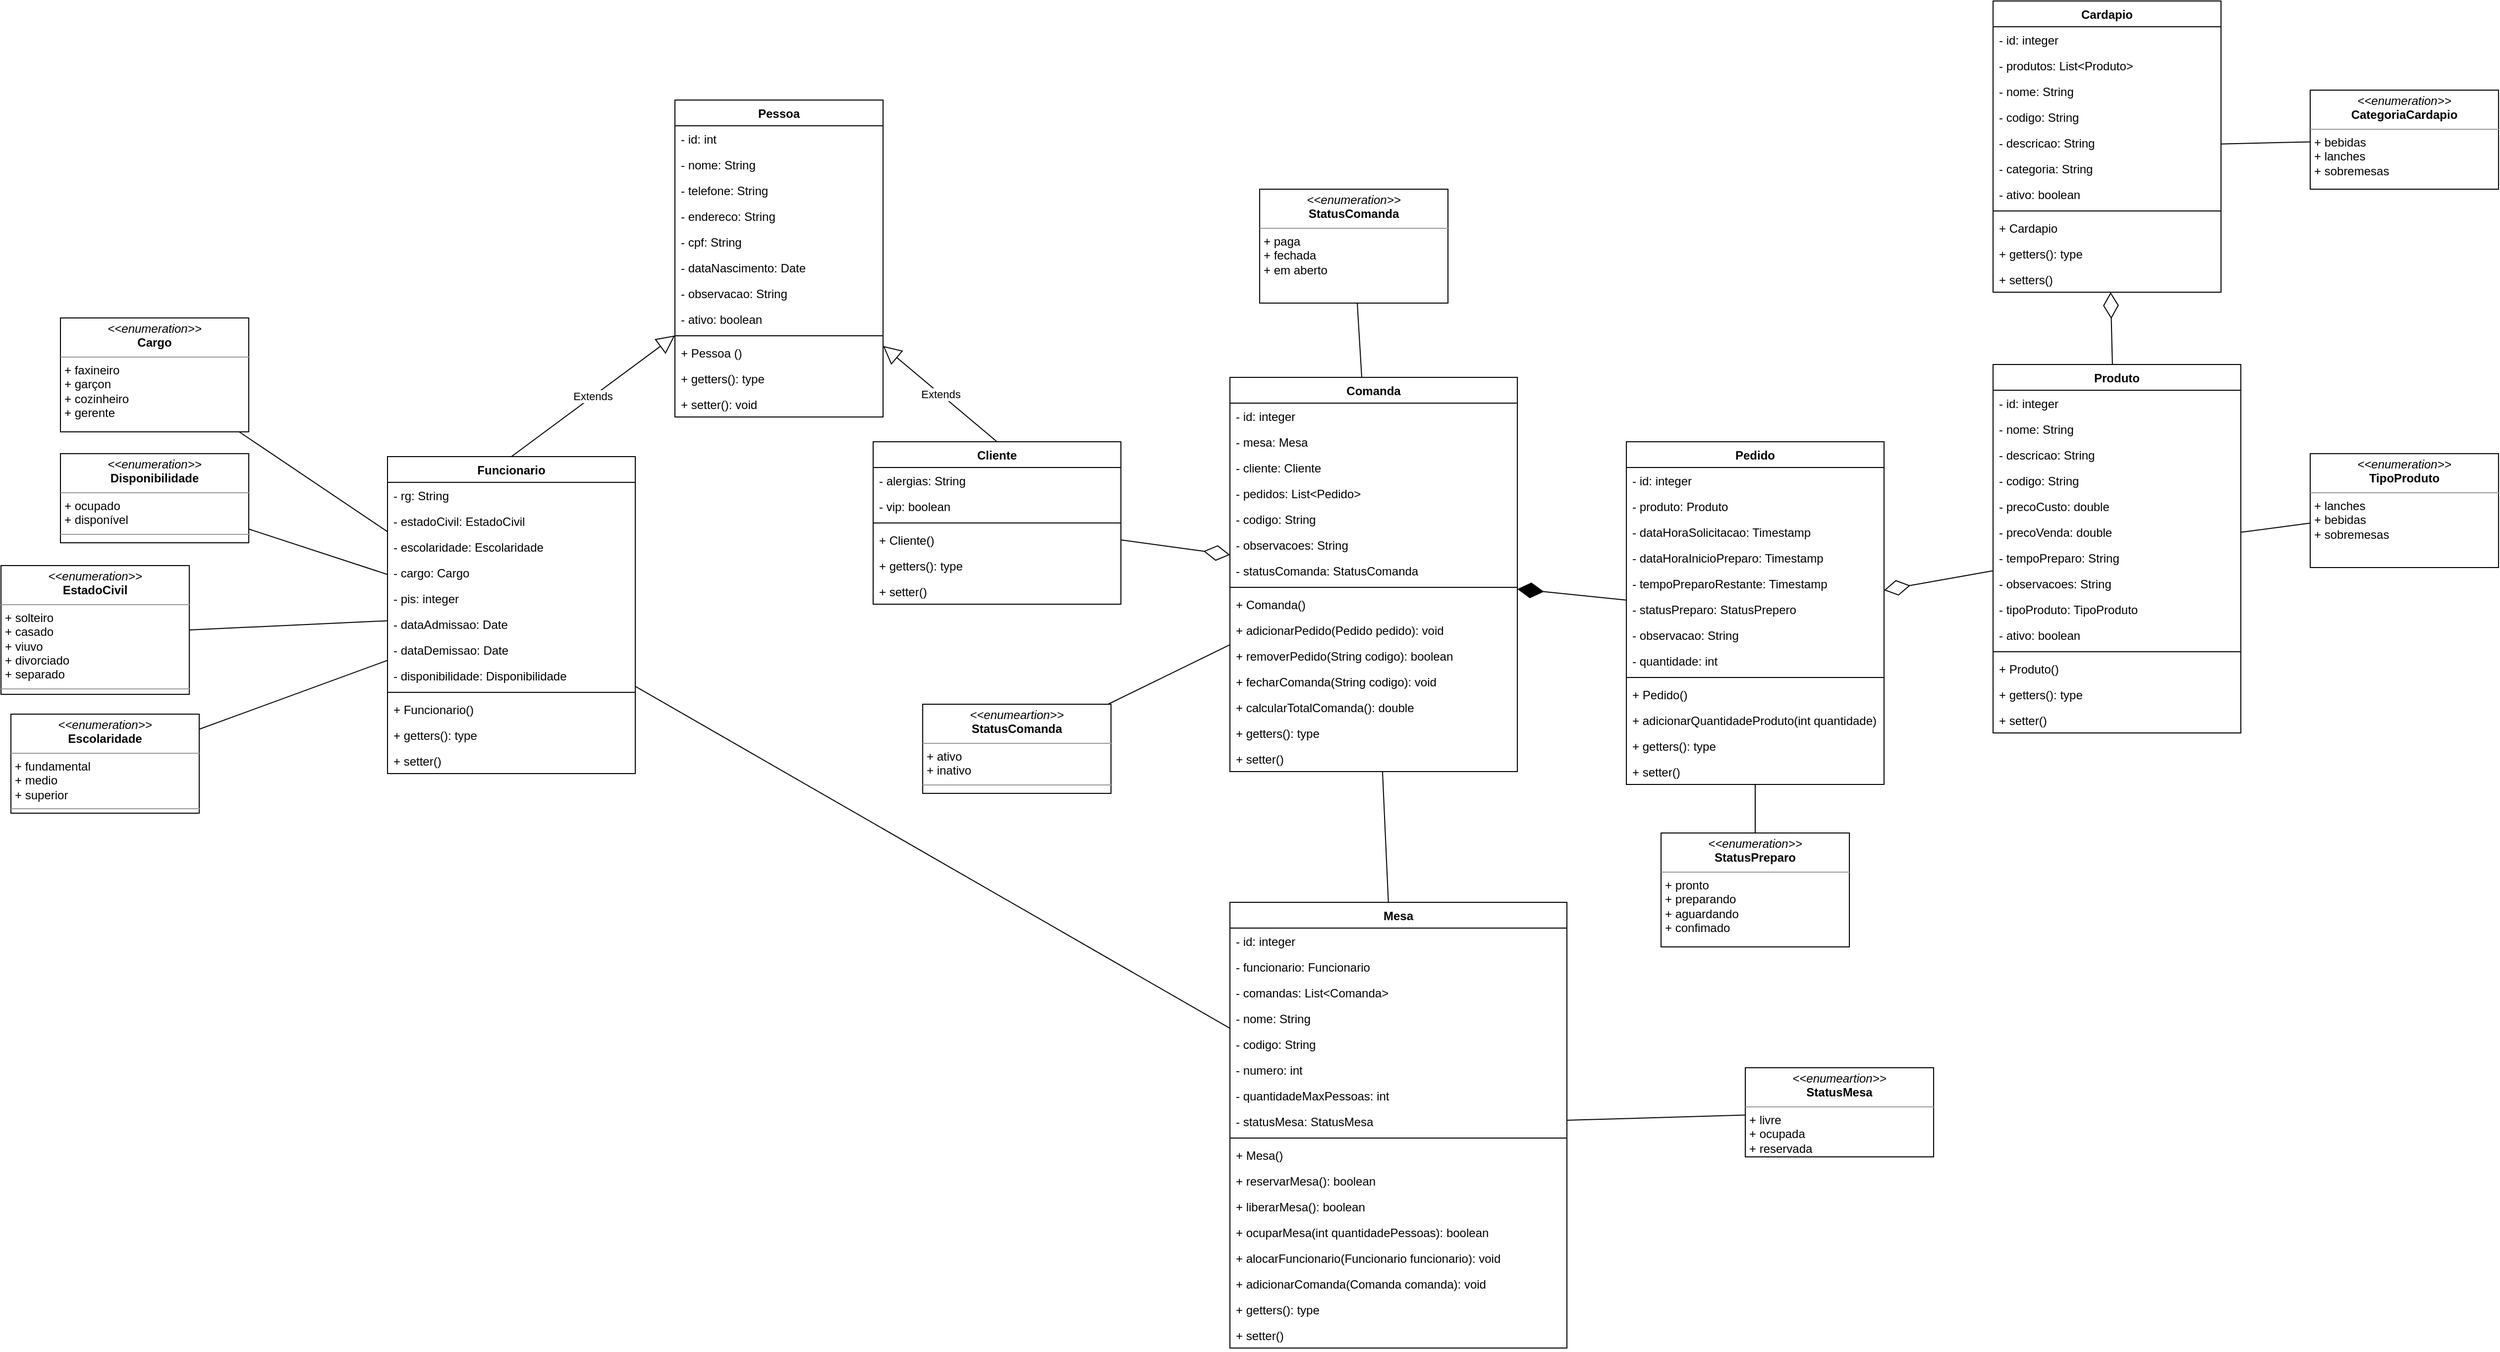 <mxfile version="21.5.0" type="device">
  <diagram name="Página-1" id="QhxQPepaN_eoC2FGGE0R">
    <mxGraphModel dx="828" dy="1914" grid="1" gridSize="10" guides="1" tooltips="1" connect="1" arrows="1" fold="1" page="1" pageScale="1" pageWidth="827" pageHeight="1169" math="0" shadow="0">
      <root>
        <mxCell id="0" />
        <mxCell id="1" parent="0" />
        <mxCell id="uLEMiOhj_coyK007cWl_-12" value="Pessoa" style="swimlane;fontStyle=1;align=center;verticalAlign=top;childLayout=stackLayout;horizontal=1;startSize=26;horizontalStack=0;resizeParent=1;resizeParentMax=0;resizeLast=0;collapsible=1;marginBottom=0;whiteSpace=wrap;html=1;" parent="1" vertex="1">
          <mxGeometry x="1010" y="90" width="210" height="320" as="geometry" />
        </mxCell>
        <mxCell id="uLEMiOhj_coyK007cWl_-31" value="- id: int" style="text;strokeColor=none;fillColor=none;align=left;verticalAlign=top;spacingLeft=4;spacingRight=4;overflow=hidden;rotatable=0;points=[[0,0.5],[1,0.5]];portConstraint=eastwest;whiteSpace=wrap;html=1;" parent="uLEMiOhj_coyK007cWl_-12" vertex="1">
          <mxGeometry y="26" width="210" height="26" as="geometry" />
        </mxCell>
        <mxCell id="uLEMiOhj_coyK007cWl_-32" value="- nome: String" style="text;strokeColor=none;fillColor=none;align=left;verticalAlign=top;spacingLeft=4;spacingRight=4;overflow=hidden;rotatable=0;points=[[0,0.5],[1,0.5]];portConstraint=eastwest;whiteSpace=wrap;html=1;" parent="uLEMiOhj_coyK007cWl_-12" vertex="1">
          <mxGeometry y="52" width="210" height="26" as="geometry" />
        </mxCell>
        <mxCell id="uLEMiOhj_coyK007cWl_-34" value="- telefone: String" style="text;strokeColor=none;fillColor=none;align=left;verticalAlign=top;spacingLeft=4;spacingRight=4;overflow=hidden;rotatable=0;points=[[0,0.5],[1,0.5]];portConstraint=eastwest;whiteSpace=wrap;html=1;" parent="uLEMiOhj_coyK007cWl_-12" vertex="1">
          <mxGeometry y="78" width="210" height="26" as="geometry" />
        </mxCell>
        <mxCell id="uLEMiOhj_coyK007cWl_-60" value="- endereco: String" style="text;strokeColor=none;fillColor=none;align=left;verticalAlign=top;spacingLeft=4;spacingRight=4;overflow=hidden;rotatable=0;points=[[0,0.5],[1,0.5]];portConstraint=eastwest;whiteSpace=wrap;html=1;" parent="uLEMiOhj_coyK007cWl_-12" vertex="1">
          <mxGeometry y="104" width="210" height="26" as="geometry" />
        </mxCell>
        <mxCell id="uLEMiOhj_coyK007cWl_-33" value="- cpf: String" style="text;strokeColor=none;fillColor=none;align=left;verticalAlign=top;spacingLeft=4;spacingRight=4;overflow=hidden;rotatable=0;points=[[0,0.5],[1,0.5]];portConstraint=eastwest;whiteSpace=wrap;html=1;" parent="uLEMiOhj_coyK007cWl_-12" vertex="1">
          <mxGeometry y="130" width="210" height="26" as="geometry" />
        </mxCell>
        <mxCell id="uLEMiOhj_coyK007cWl_-30" value="- dataNascimento: Date" style="text;strokeColor=none;fillColor=none;align=left;verticalAlign=top;spacingLeft=4;spacingRight=4;overflow=hidden;rotatable=0;points=[[0,0.5],[1,0.5]];portConstraint=eastwest;whiteSpace=wrap;html=1;" parent="uLEMiOhj_coyK007cWl_-12" vertex="1">
          <mxGeometry y="156" width="210" height="26" as="geometry" />
        </mxCell>
        <mxCell id="ysC4VXoXs6BCl0vH5whr-23" value="- observacao: String" style="text;strokeColor=none;fillColor=none;align=left;verticalAlign=top;spacingLeft=4;spacingRight=4;overflow=hidden;rotatable=0;points=[[0,0.5],[1,0.5]];portConstraint=eastwest;whiteSpace=wrap;html=1;" vertex="1" parent="uLEMiOhj_coyK007cWl_-12">
          <mxGeometry y="182" width="210" height="26" as="geometry" />
        </mxCell>
        <mxCell id="uLEMiOhj_coyK007cWl_-191" value="- ativo: boolean" style="text;strokeColor=none;fillColor=none;align=left;verticalAlign=top;spacingLeft=4;spacingRight=4;overflow=hidden;rotatable=0;points=[[0,0.5],[1,0.5]];portConstraint=eastwest;whiteSpace=wrap;html=1;" parent="uLEMiOhj_coyK007cWl_-12" vertex="1">
          <mxGeometry y="208" width="210" height="26" as="geometry" />
        </mxCell>
        <mxCell id="uLEMiOhj_coyK007cWl_-14" value="" style="line;strokeWidth=1;fillColor=none;align=left;verticalAlign=middle;spacingTop=-1;spacingLeft=3;spacingRight=3;rotatable=0;labelPosition=right;points=[];portConstraint=eastwest;strokeColor=inherit;" parent="uLEMiOhj_coyK007cWl_-12" vertex="1">
          <mxGeometry y="234" width="210" height="8" as="geometry" />
        </mxCell>
        <mxCell id="uLEMiOhj_coyK007cWl_-15" value="+ Pessoa ()" style="text;strokeColor=none;fillColor=none;align=left;verticalAlign=top;spacingLeft=4;spacingRight=4;overflow=hidden;rotatable=0;points=[[0,0.5],[1,0.5]];portConstraint=eastwest;whiteSpace=wrap;html=1;" parent="uLEMiOhj_coyK007cWl_-12" vertex="1">
          <mxGeometry y="242" width="210" height="26" as="geometry" />
        </mxCell>
        <mxCell id="uLEMiOhj_coyK007cWl_-56" value="+ getters(): type" style="text;strokeColor=none;fillColor=none;align=left;verticalAlign=top;spacingLeft=4;spacingRight=4;overflow=hidden;rotatable=0;points=[[0,0.5],[1,0.5]];portConstraint=eastwest;whiteSpace=wrap;html=1;" parent="uLEMiOhj_coyK007cWl_-12" vertex="1">
          <mxGeometry y="268" width="210" height="26" as="geometry" />
        </mxCell>
        <mxCell id="uLEMiOhj_coyK007cWl_-57" value="+ setter(): void" style="text;strokeColor=none;fillColor=none;align=left;verticalAlign=top;spacingLeft=4;spacingRight=4;overflow=hidden;rotatable=0;points=[[0,0.5],[1,0.5]];portConstraint=eastwest;whiteSpace=wrap;html=1;" parent="uLEMiOhj_coyK007cWl_-12" vertex="1">
          <mxGeometry y="294" width="210" height="26" as="geometry" />
        </mxCell>
        <mxCell id="uLEMiOhj_coyK007cWl_-35" value="Funcionario" style="swimlane;fontStyle=1;align=center;verticalAlign=top;childLayout=stackLayout;horizontal=1;startSize=26;horizontalStack=0;resizeParent=1;resizeParentMax=0;resizeLast=0;collapsible=1;marginBottom=0;whiteSpace=wrap;html=1;" parent="1" vertex="1">
          <mxGeometry x="720" y="450" width="250" height="320" as="geometry" />
        </mxCell>
        <mxCell id="uLEMiOhj_coyK007cWl_-37" value="- rg: String" style="text;strokeColor=none;fillColor=none;align=left;verticalAlign=top;spacingLeft=4;spacingRight=4;overflow=hidden;rotatable=0;points=[[0,0.5],[1,0.5]];portConstraint=eastwest;whiteSpace=wrap;html=1;" parent="uLEMiOhj_coyK007cWl_-35" vertex="1">
          <mxGeometry y="26" width="250" height="26" as="geometry" />
        </mxCell>
        <mxCell id="uLEMiOhj_coyK007cWl_-38" value="- estadoCivil: EstadoCivil" style="text;strokeColor=none;fillColor=none;align=left;verticalAlign=top;spacingLeft=4;spacingRight=4;overflow=hidden;rotatable=0;points=[[0,0.5],[1,0.5]];portConstraint=eastwest;whiteSpace=wrap;html=1;" parent="uLEMiOhj_coyK007cWl_-35" vertex="1">
          <mxGeometry y="52" width="250" height="26" as="geometry" />
        </mxCell>
        <mxCell id="uLEMiOhj_coyK007cWl_-39" value="- escolaridade: Escolaridade" style="text;strokeColor=none;fillColor=none;align=left;verticalAlign=top;spacingLeft=4;spacingRight=4;overflow=hidden;rotatable=0;points=[[0,0.5],[1,0.5]];portConstraint=eastwest;whiteSpace=wrap;html=1;" parent="uLEMiOhj_coyK007cWl_-35" vertex="1">
          <mxGeometry y="78" width="250" height="26" as="geometry" />
        </mxCell>
        <mxCell id="uLEMiOhj_coyK007cWl_-40" value="- cargo: Cargo" style="text;strokeColor=none;fillColor=none;align=left;verticalAlign=top;spacingLeft=4;spacingRight=4;overflow=hidden;rotatable=0;points=[[0,0.5],[1,0.5]];portConstraint=eastwest;whiteSpace=wrap;html=1;" parent="uLEMiOhj_coyK007cWl_-35" vertex="1">
          <mxGeometry y="104" width="250" height="26" as="geometry" />
        </mxCell>
        <mxCell id="uLEMiOhj_coyK007cWl_-41" value="- pis: integer" style="text;strokeColor=none;fillColor=none;align=left;verticalAlign=top;spacingLeft=4;spacingRight=4;overflow=hidden;rotatable=0;points=[[0,0.5],[1,0.5]];portConstraint=eastwest;whiteSpace=wrap;html=1;" parent="uLEMiOhj_coyK007cWl_-35" vertex="1">
          <mxGeometry y="130" width="250" height="26" as="geometry" />
        </mxCell>
        <mxCell id="uLEMiOhj_coyK007cWl_-51" value="- dataAdmissao: Date" style="text;strokeColor=none;fillColor=none;align=left;verticalAlign=top;spacingLeft=4;spacingRight=4;overflow=hidden;rotatable=0;points=[[0,0.5],[1,0.5]];portConstraint=eastwest;whiteSpace=wrap;html=1;" parent="uLEMiOhj_coyK007cWl_-35" vertex="1">
          <mxGeometry y="156" width="250" height="26" as="geometry" />
        </mxCell>
        <mxCell id="uLEMiOhj_coyK007cWl_-52" value="- dataDemissao: Date" style="text;strokeColor=none;fillColor=none;align=left;verticalAlign=top;spacingLeft=4;spacingRight=4;overflow=hidden;rotatable=0;points=[[0,0.5],[1,0.5]];portConstraint=eastwest;whiteSpace=wrap;html=1;" parent="uLEMiOhj_coyK007cWl_-35" vertex="1">
          <mxGeometry y="182" width="250" height="26" as="geometry" />
        </mxCell>
        <mxCell id="uLEMiOhj_coyK007cWl_-50" value="- disponibilidade: Disponibilidade" style="text;strokeColor=none;fillColor=none;align=left;verticalAlign=top;spacingLeft=4;spacingRight=4;overflow=hidden;rotatable=0;points=[[0,0.5],[1,0.5]];portConstraint=eastwest;whiteSpace=wrap;html=1;" parent="uLEMiOhj_coyK007cWl_-35" vertex="1">
          <mxGeometry y="208" width="250" height="26" as="geometry" />
        </mxCell>
        <mxCell id="uLEMiOhj_coyK007cWl_-43" value="" style="line;strokeWidth=1;fillColor=none;align=left;verticalAlign=middle;spacingTop=-1;spacingLeft=3;spacingRight=3;rotatable=0;labelPosition=right;points=[];portConstraint=eastwest;strokeColor=inherit;" parent="uLEMiOhj_coyK007cWl_-35" vertex="1">
          <mxGeometry y="234" width="250" height="8" as="geometry" />
        </mxCell>
        <mxCell id="uLEMiOhj_coyK007cWl_-44" value="+ Funcionario()" style="text;strokeColor=none;fillColor=none;align=left;verticalAlign=top;spacingLeft=4;spacingRight=4;overflow=hidden;rotatable=0;points=[[0,0.5],[1,0.5]];portConstraint=eastwest;whiteSpace=wrap;html=1;" parent="uLEMiOhj_coyK007cWl_-35" vertex="1">
          <mxGeometry y="242" width="250" height="26" as="geometry" />
        </mxCell>
        <mxCell id="uLEMiOhj_coyK007cWl_-54" value="+ getters(): type" style="text;strokeColor=none;fillColor=none;align=left;verticalAlign=top;spacingLeft=4;spacingRight=4;overflow=hidden;rotatable=0;points=[[0,0.5],[1,0.5]];portConstraint=eastwest;whiteSpace=wrap;html=1;" parent="uLEMiOhj_coyK007cWl_-35" vertex="1">
          <mxGeometry y="268" width="250" height="26" as="geometry" />
        </mxCell>
        <mxCell id="uLEMiOhj_coyK007cWl_-55" value="+ setter()" style="text;strokeColor=none;fillColor=none;align=left;verticalAlign=top;spacingLeft=4;spacingRight=4;overflow=hidden;rotatable=0;points=[[0,0.5],[1,0.5]];portConstraint=eastwest;whiteSpace=wrap;html=1;" parent="uLEMiOhj_coyK007cWl_-35" vertex="1">
          <mxGeometry y="294" width="250" height="26" as="geometry" />
        </mxCell>
        <mxCell id="uLEMiOhj_coyK007cWl_-58" value="Cliente" style="swimlane;fontStyle=1;align=center;verticalAlign=top;childLayout=stackLayout;horizontal=1;startSize=26;horizontalStack=0;resizeParent=1;resizeParentMax=0;resizeLast=0;collapsible=1;marginBottom=0;whiteSpace=wrap;html=1;" parent="1" vertex="1">
          <mxGeometry x="1210" y="435" width="250" height="164" as="geometry" />
        </mxCell>
        <mxCell id="ysC4VXoXs6BCl0vH5whr-22" value="- alergias: String" style="text;strokeColor=none;fillColor=none;align=left;verticalAlign=top;spacingLeft=4;spacingRight=4;overflow=hidden;rotatable=0;points=[[0,0.5],[1,0.5]];portConstraint=eastwest;whiteSpace=wrap;html=1;" vertex="1" parent="uLEMiOhj_coyK007cWl_-58">
          <mxGeometry y="26" width="250" height="26" as="geometry" />
        </mxCell>
        <mxCell id="uLEMiOhj_coyK007cWl_-61" value="- vip: boolean" style="text;strokeColor=none;fillColor=none;align=left;verticalAlign=top;spacingLeft=4;spacingRight=4;overflow=hidden;rotatable=0;points=[[0,0.5],[1,0.5]];portConstraint=eastwest;whiteSpace=wrap;html=1;" parent="uLEMiOhj_coyK007cWl_-58" vertex="1">
          <mxGeometry y="52" width="250" height="26" as="geometry" />
        </mxCell>
        <mxCell id="uLEMiOhj_coyK007cWl_-69" value="" style="line;strokeWidth=1;fillColor=none;align=left;verticalAlign=middle;spacingTop=-1;spacingLeft=3;spacingRight=3;rotatable=0;labelPosition=right;points=[];portConstraint=eastwest;strokeColor=inherit;" parent="uLEMiOhj_coyK007cWl_-58" vertex="1">
          <mxGeometry y="78" width="250" height="8" as="geometry" />
        </mxCell>
        <mxCell id="uLEMiOhj_coyK007cWl_-70" value="+ Cliente()" style="text;strokeColor=none;fillColor=none;align=left;verticalAlign=top;spacingLeft=4;spacingRight=4;overflow=hidden;rotatable=0;points=[[0,0.5],[1,0.5]];portConstraint=eastwest;whiteSpace=wrap;html=1;" parent="uLEMiOhj_coyK007cWl_-58" vertex="1">
          <mxGeometry y="86" width="250" height="26" as="geometry" />
        </mxCell>
        <mxCell id="uLEMiOhj_coyK007cWl_-71" value="+ getters(): type" style="text;strokeColor=none;fillColor=none;align=left;verticalAlign=top;spacingLeft=4;spacingRight=4;overflow=hidden;rotatable=0;points=[[0,0.5],[1,0.5]];portConstraint=eastwest;whiteSpace=wrap;html=1;" parent="uLEMiOhj_coyK007cWl_-58" vertex="1">
          <mxGeometry y="112" width="250" height="26" as="geometry" />
        </mxCell>
        <mxCell id="uLEMiOhj_coyK007cWl_-72" value="+ setter()" style="text;strokeColor=none;fillColor=none;align=left;verticalAlign=top;spacingLeft=4;spacingRight=4;overflow=hidden;rotatable=0;points=[[0,0.5],[1,0.5]];portConstraint=eastwest;whiteSpace=wrap;html=1;" parent="uLEMiOhj_coyK007cWl_-58" vertex="1">
          <mxGeometry y="138" width="250" height="26" as="geometry" />
        </mxCell>
        <mxCell id="uLEMiOhj_coyK007cWl_-73" value="Mesa" style="swimlane;fontStyle=1;align=center;verticalAlign=top;childLayout=stackLayout;horizontal=1;startSize=26;horizontalStack=0;resizeParent=1;resizeParentMax=0;resizeLast=0;collapsible=1;marginBottom=0;whiteSpace=wrap;html=1;" parent="1" vertex="1">
          <mxGeometry x="1570" y="900" width="340" height="450" as="geometry" />
        </mxCell>
        <mxCell id="uLEMiOhj_coyK007cWl_-74" value="- id: integer" style="text;strokeColor=none;fillColor=none;align=left;verticalAlign=top;spacingLeft=4;spacingRight=4;overflow=hidden;rotatable=0;points=[[0,0.5],[1,0.5]];portConstraint=eastwest;whiteSpace=wrap;html=1;" parent="uLEMiOhj_coyK007cWl_-73" vertex="1">
          <mxGeometry y="26" width="340" height="26" as="geometry" />
        </mxCell>
        <mxCell id="uLEMiOhj_coyK007cWl_-75" value="- funcionario: Funcionario" style="text;strokeColor=none;fillColor=none;align=left;verticalAlign=top;spacingLeft=4;spacingRight=4;overflow=hidden;rotatable=0;points=[[0,0.5],[1,0.5]];portConstraint=eastwest;whiteSpace=wrap;html=1;" parent="uLEMiOhj_coyK007cWl_-73" vertex="1">
          <mxGeometry y="52" width="340" height="26" as="geometry" />
        </mxCell>
        <mxCell id="uLEMiOhj_coyK007cWl_-177" value="- comandas: List&amp;lt;Comanda&amp;gt;" style="text;strokeColor=none;fillColor=none;align=left;verticalAlign=top;spacingLeft=4;spacingRight=4;overflow=hidden;rotatable=0;points=[[0,0.5],[1,0.5]];portConstraint=eastwest;whiteSpace=wrap;html=1;" parent="uLEMiOhj_coyK007cWl_-73" vertex="1">
          <mxGeometry y="78" width="340" height="26" as="geometry" />
        </mxCell>
        <mxCell id="uLEMiOhj_coyK007cWl_-76" value="- nome: String" style="text;strokeColor=none;fillColor=none;align=left;verticalAlign=top;spacingLeft=4;spacingRight=4;overflow=hidden;rotatable=0;points=[[0,0.5],[1,0.5]];portConstraint=eastwest;whiteSpace=wrap;html=1;" parent="uLEMiOhj_coyK007cWl_-73" vertex="1">
          <mxGeometry y="104" width="340" height="26" as="geometry" />
        </mxCell>
        <mxCell id="uLEMiOhj_coyK007cWl_-77" value="- codigo: String" style="text;strokeColor=none;fillColor=none;align=left;verticalAlign=top;spacingLeft=4;spacingRight=4;overflow=hidden;rotatable=0;points=[[0,0.5],[1,0.5]];portConstraint=eastwest;whiteSpace=wrap;html=1;" parent="uLEMiOhj_coyK007cWl_-73" vertex="1">
          <mxGeometry y="130" width="340" height="26" as="geometry" />
        </mxCell>
        <mxCell id="uLEMiOhj_coyK007cWl_-78" value="- numero: int" style="text;strokeColor=none;fillColor=none;align=left;verticalAlign=top;spacingLeft=4;spacingRight=4;overflow=hidden;rotatable=0;points=[[0,0.5],[1,0.5]];portConstraint=eastwest;whiteSpace=wrap;html=1;" parent="uLEMiOhj_coyK007cWl_-73" vertex="1">
          <mxGeometry y="156" width="340" height="26" as="geometry" />
        </mxCell>
        <mxCell id="uLEMiOhj_coyK007cWl_-80" value="- quantidadeMaxPessoas: int" style="text;strokeColor=none;fillColor=none;align=left;verticalAlign=top;spacingLeft=4;spacingRight=4;overflow=hidden;rotatable=0;points=[[0,0.5],[1,0.5]];portConstraint=eastwest;whiteSpace=wrap;html=1;" parent="uLEMiOhj_coyK007cWl_-73" vertex="1">
          <mxGeometry y="182" width="340" height="26" as="geometry" />
        </mxCell>
        <mxCell id="uLEMiOhj_coyK007cWl_-79" value="- statusMesa: StatusMesa" style="text;strokeColor=none;fillColor=none;align=left;verticalAlign=top;spacingLeft=4;spacingRight=4;overflow=hidden;rotatable=0;points=[[0,0.5],[1,0.5]];portConstraint=eastwest;whiteSpace=wrap;html=1;" parent="uLEMiOhj_coyK007cWl_-73" vertex="1">
          <mxGeometry y="208" width="340" height="26" as="geometry" />
        </mxCell>
        <mxCell id="uLEMiOhj_coyK007cWl_-84" value="" style="line;strokeWidth=1;fillColor=none;align=left;verticalAlign=middle;spacingTop=-1;spacingLeft=3;spacingRight=3;rotatable=0;labelPosition=right;points=[];portConstraint=eastwest;strokeColor=inherit;" parent="uLEMiOhj_coyK007cWl_-73" vertex="1">
          <mxGeometry y="234" width="340" height="8" as="geometry" />
        </mxCell>
        <mxCell id="uLEMiOhj_coyK007cWl_-85" value="+ Mesa()" style="text;strokeColor=none;fillColor=none;align=left;verticalAlign=top;spacingLeft=4;spacingRight=4;overflow=hidden;rotatable=0;points=[[0,0.5],[1,0.5]];portConstraint=eastwest;whiteSpace=wrap;html=1;" parent="uLEMiOhj_coyK007cWl_-73" vertex="1">
          <mxGeometry y="242" width="340" height="26" as="geometry" />
        </mxCell>
        <mxCell id="uLEMiOhj_coyK007cWl_-198" value="+ reservarMesa(): boolean" style="text;strokeColor=none;fillColor=none;align=left;verticalAlign=top;spacingLeft=4;spacingRight=4;overflow=hidden;rotatable=0;points=[[0,0.5],[1,0.5]];portConstraint=eastwest;whiteSpace=wrap;html=1;" parent="uLEMiOhj_coyK007cWl_-73" vertex="1">
          <mxGeometry y="268" width="340" height="26" as="geometry" />
        </mxCell>
        <mxCell id="uLEMiOhj_coyK007cWl_-199" value="+ liberarMesa(): boolean" style="text;strokeColor=none;fillColor=none;align=left;verticalAlign=top;spacingLeft=4;spacingRight=4;overflow=hidden;rotatable=0;points=[[0,0.5],[1,0.5]];portConstraint=eastwest;whiteSpace=wrap;html=1;" parent="uLEMiOhj_coyK007cWl_-73" vertex="1">
          <mxGeometry y="294" width="340" height="26" as="geometry" />
        </mxCell>
        <mxCell id="uLEMiOhj_coyK007cWl_-200" value="+ ocuparMesa(int quantidadePessoas): boolean" style="text;strokeColor=none;fillColor=none;align=left;verticalAlign=top;spacingLeft=4;spacingRight=4;overflow=hidden;rotatable=0;points=[[0,0.5],[1,0.5]];portConstraint=eastwest;whiteSpace=wrap;html=1;" parent="uLEMiOhj_coyK007cWl_-73" vertex="1">
          <mxGeometry y="320" width="340" height="26" as="geometry" />
        </mxCell>
        <mxCell id="uLEMiOhj_coyK007cWl_-202" value="+ alocarFuncionario(Funcionario funcionario): void" style="text;strokeColor=none;fillColor=none;align=left;verticalAlign=top;spacingLeft=4;spacingRight=4;overflow=hidden;rotatable=0;points=[[0,0.5],[1,0.5]];portConstraint=eastwest;whiteSpace=wrap;html=1;" parent="uLEMiOhj_coyK007cWl_-73" vertex="1">
          <mxGeometry y="346" width="340" height="26" as="geometry" />
        </mxCell>
        <mxCell id="uLEMiOhj_coyK007cWl_-203" value="+ adicionarComanda(Comanda comanda): void" style="text;strokeColor=none;fillColor=none;align=left;verticalAlign=top;spacingLeft=4;spacingRight=4;overflow=hidden;rotatable=0;points=[[0,0.5],[1,0.5]];portConstraint=eastwest;whiteSpace=wrap;html=1;" parent="uLEMiOhj_coyK007cWl_-73" vertex="1">
          <mxGeometry y="372" width="340" height="26" as="geometry" />
        </mxCell>
        <mxCell id="uLEMiOhj_coyK007cWl_-86" value="+ getters(): type" style="text;strokeColor=none;fillColor=none;align=left;verticalAlign=top;spacingLeft=4;spacingRight=4;overflow=hidden;rotatable=0;points=[[0,0.5],[1,0.5]];portConstraint=eastwest;whiteSpace=wrap;html=1;" parent="uLEMiOhj_coyK007cWl_-73" vertex="1">
          <mxGeometry y="398" width="340" height="26" as="geometry" />
        </mxCell>
        <mxCell id="uLEMiOhj_coyK007cWl_-87" value="+ setter()" style="text;strokeColor=none;fillColor=none;align=left;verticalAlign=top;spacingLeft=4;spacingRight=4;overflow=hidden;rotatable=0;points=[[0,0.5],[1,0.5]];portConstraint=eastwest;whiteSpace=wrap;html=1;" parent="uLEMiOhj_coyK007cWl_-73" vertex="1">
          <mxGeometry y="424" width="340" height="26" as="geometry" />
        </mxCell>
        <mxCell id="uLEMiOhj_coyK007cWl_-88" value="Produto" style="swimlane;fontStyle=1;align=center;verticalAlign=top;childLayout=stackLayout;horizontal=1;startSize=26;horizontalStack=0;resizeParent=1;resizeParentMax=0;resizeLast=0;collapsible=1;marginBottom=0;whiteSpace=wrap;html=1;" parent="1" vertex="1">
          <mxGeometry x="2340" y="357" width="250" height="372" as="geometry" />
        </mxCell>
        <mxCell id="uLEMiOhj_coyK007cWl_-89" value="- id: integer" style="text;strokeColor=none;fillColor=none;align=left;verticalAlign=top;spacingLeft=4;spacingRight=4;overflow=hidden;rotatable=0;points=[[0,0.5],[1,0.5]];portConstraint=eastwest;whiteSpace=wrap;html=1;" parent="uLEMiOhj_coyK007cWl_-88" vertex="1">
          <mxGeometry y="26" width="250" height="26" as="geometry" />
        </mxCell>
        <mxCell id="ysC4VXoXs6BCl0vH5whr-52" value="- nome: String" style="text;strokeColor=none;fillColor=none;align=left;verticalAlign=top;spacingLeft=4;spacingRight=4;overflow=hidden;rotatable=0;points=[[0,0.5],[1,0.5]];portConstraint=eastwest;whiteSpace=wrap;html=1;" vertex="1" parent="uLEMiOhj_coyK007cWl_-88">
          <mxGeometry y="52" width="250" height="26" as="geometry" />
        </mxCell>
        <mxCell id="uLEMiOhj_coyK007cWl_-91" value="- descricao: String" style="text;strokeColor=none;fillColor=none;align=left;verticalAlign=top;spacingLeft=4;spacingRight=4;overflow=hidden;rotatable=0;points=[[0,0.5],[1,0.5]];portConstraint=eastwest;whiteSpace=wrap;html=1;" parent="uLEMiOhj_coyK007cWl_-88" vertex="1">
          <mxGeometry y="78" width="250" height="26" as="geometry" />
        </mxCell>
        <mxCell id="uLEMiOhj_coyK007cWl_-92" value="- codigo: String" style="text;strokeColor=none;fillColor=none;align=left;verticalAlign=top;spacingLeft=4;spacingRight=4;overflow=hidden;rotatable=0;points=[[0,0.5],[1,0.5]];portConstraint=eastwest;whiteSpace=wrap;html=1;" parent="uLEMiOhj_coyK007cWl_-88" vertex="1">
          <mxGeometry y="104" width="250" height="26" as="geometry" />
        </mxCell>
        <mxCell id="uLEMiOhj_coyK007cWl_-93" value="- precoCusto: double" style="text;strokeColor=none;fillColor=none;align=left;verticalAlign=top;spacingLeft=4;spacingRight=4;overflow=hidden;rotatable=0;points=[[0,0.5],[1,0.5]];portConstraint=eastwest;whiteSpace=wrap;html=1;" parent="uLEMiOhj_coyK007cWl_-88" vertex="1">
          <mxGeometry y="130" width="250" height="26" as="geometry" />
        </mxCell>
        <mxCell id="uLEMiOhj_coyK007cWl_-100" value="- precoVenda: double" style="text;strokeColor=none;fillColor=none;align=left;verticalAlign=top;spacingLeft=4;spacingRight=4;overflow=hidden;rotatable=0;points=[[0,0.5],[1,0.5]];portConstraint=eastwest;whiteSpace=wrap;html=1;" parent="uLEMiOhj_coyK007cWl_-88" vertex="1">
          <mxGeometry y="156" width="250" height="26" as="geometry" />
        </mxCell>
        <mxCell id="uLEMiOhj_coyK007cWl_-101" value="- tempoPreparo: String" style="text;strokeColor=none;fillColor=none;align=left;verticalAlign=top;spacingLeft=4;spacingRight=4;overflow=hidden;rotatable=0;points=[[0,0.5],[1,0.5]];portConstraint=eastwest;whiteSpace=wrap;html=1;" parent="uLEMiOhj_coyK007cWl_-88" vertex="1">
          <mxGeometry y="182" width="250" height="26" as="geometry" />
        </mxCell>
        <mxCell id="uLEMiOhj_coyK007cWl_-176" value="- observacoes: String" style="text;strokeColor=none;fillColor=none;align=left;verticalAlign=top;spacingLeft=4;spacingRight=4;overflow=hidden;rotatable=0;points=[[0,0.5],[1,0.5]];portConstraint=eastwest;whiteSpace=wrap;html=1;" parent="uLEMiOhj_coyK007cWl_-88" vertex="1">
          <mxGeometry y="208" width="250" height="26" as="geometry" />
        </mxCell>
        <mxCell id="uLEMiOhj_coyK007cWl_-103" value="- tipoProduto: TipoProduto" style="text;strokeColor=none;fillColor=none;align=left;verticalAlign=top;spacingLeft=4;spacingRight=4;overflow=hidden;rotatable=0;points=[[0,0.5],[1,0.5]];portConstraint=eastwest;whiteSpace=wrap;html=1;" parent="uLEMiOhj_coyK007cWl_-88" vertex="1">
          <mxGeometry y="234" width="250" height="26" as="geometry" />
        </mxCell>
        <mxCell id="ysC4VXoXs6BCl0vH5whr-51" value="- ativo: boolean" style="text;strokeColor=none;fillColor=none;align=left;verticalAlign=top;spacingLeft=4;spacingRight=4;overflow=hidden;rotatable=0;points=[[0,0.5],[1,0.5]];portConstraint=eastwest;whiteSpace=wrap;html=1;" vertex="1" parent="uLEMiOhj_coyK007cWl_-88">
          <mxGeometry y="260" width="250" height="26" as="geometry" />
        </mxCell>
        <mxCell id="uLEMiOhj_coyK007cWl_-96" value="" style="line;strokeWidth=1;fillColor=none;align=left;verticalAlign=middle;spacingTop=-1;spacingLeft=3;spacingRight=3;rotatable=0;labelPosition=right;points=[];portConstraint=eastwest;strokeColor=inherit;" parent="uLEMiOhj_coyK007cWl_-88" vertex="1">
          <mxGeometry y="286" width="250" height="8" as="geometry" />
        </mxCell>
        <mxCell id="uLEMiOhj_coyK007cWl_-97" value="+ Produto()" style="text;strokeColor=none;fillColor=none;align=left;verticalAlign=top;spacingLeft=4;spacingRight=4;overflow=hidden;rotatable=0;points=[[0,0.5],[1,0.5]];portConstraint=eastwest;whiteSpace=wrap;html=1;" parent="uLEMiOhj_coyK007cWl_-88" vertex="1">
          <mxGeometry y="294" width="250" height="26" as="geometry" />
        </mxCell>
        <mxCell id="uLEMiOhj_coyK007cWl_-98" value="+ getters(): type" style="text;strokeColor=none;fillColor=none;align=left;verticalAlign=top;spacingLeft=4;spacingRight=4;overflow=hidden;rotatable=0;points=[[0,0.5],[1,0.5]];portConstraint=eastwest;whiteSpace=wrap;html=1;" parent="uLEMiOhj_coyK007cWl_-88" vertex="1">
          <mxGeometry y="320" width="250" height="26" as="geometry" />
        </mxCell>
        <mxCell id="uLEMiOhj_coyK007cWl_-99" value="+ setter()" style="text;strokeColor=none;fillColor=none;align=left;verticalAlign=top;spacingLeft=4;spacingRight=4;overflow=hidden;rotatable=0;points=[[0,0.5],[1,0.5]];portConstraint=eastwest;whiteSpace=wrap;html=1;" parent="uLEMiOhj_coyK007cWl_-88" vertex="1">
          <mxGeometry y="346" width="250" height="26" as="geometry" />
        </mxCell>
        <mxCell id="uLEMiOhj_coyK007cWl_-120" value="Comanda" style="swimlane;fontStyle=1;align=center;verticalAlign=top;childLayout=stackLayout;horizontal=1;startSize=26;horizontalStack=0;resizeParent=1;resizeParentMax=0;resizeLast=0;collapsible=1;marginBottom=0;whiteSpace=wrap;html=1;" parent="1" vertex="1">
          <mxGeometry x="1570" y="370" width="290" height="398" as="geometry" />
        </mxCell>
        <mxCell id="uLEMiOhj_coyK007cWl_-121" value="- id: integer" style="text;strokeColor=none;fillColor=none;align=left;verticalAlign=top;spacingLeft=4;spacingRight=4;overflow=hidden;rotatable=0;points=[[0,0.5],[1,0.5]];portConstraint=eastwest;whiteSpace=wrap;html=1;" parent="uLEMiOhj_coyK007cWl_-120" vertex="1">
          <mxGeometry y="26" width="290" height="26" as="geometry" />
        </mxCell>
        <mxCell id="uLEMiOhj_coyK007cWl_-122" value="- mesa: Mesa" style="text;strokeColor=none;fillColor=none;align=left;verticalAlign=top;spacingLeft=4;spacingRight=4;overflow=hidden;rotatable=0;points=[[0,0.5],[1,0.5]];portConstraint=eastwest;whiteSpace=wrap;html=1;" parent="uLEMiOhj_coyK007cWl_-120" vertex="1">
          <mxGeometry y="52" width="290" height="26" as="geometry" />
        </mxCell>
        <mxCell id="uLEMiOhj_coyK007cWl_-123" value="- cliente: Cliente" style="text;strokeColor=none;fillColor=none;align=left;verticalAlign=top;spacingLeft=4;spacingRight=4;overflow=hidden;rotatable=0;points=[[0,0.5],[1,0.5]];portConstraint=eastwest;whiteSpace=wrap;html=1;" parent="uLEMiOhj_coyK007cWl_-120" vertex="1">
          <mxGeometry y="78" width="290" height="26" as="geometry" />
        </mxCell>
        <mxCell id="uLEMiOhj_coyK007cWl_-124" value="- pedidos: List&amp;lt;Pedido&amp;gt;" style="text;strokeColor=none;fillColor=none;align=left;verticalAlign=top;spacingLeft=4;spacingRight=4;overflow=hidden;rotatable=0;points=[[0,0.5],[1,0.5]];portConstraint=eastwest;whiteSpace=wrap;html=1;" parent="uLEMiOhj_coyK007cWl_-120" vertex="1">
          <mxGeometry y="104" width="290" height="26" as="geometry" />
        </mxCell>
        <mxCell id="uLEMiOhj_coyK007cWl_-130" value="- codigo: String" style="text;strokeColor=none;fillColor=none;align=left;verticalAlign=top;spacingLeft=4;spacingRight=4;overflow=hidden;rotatable=0;points=[[0,0.5],[1,0.5]];portConstraint=eastwest;whiteSpace=wrap;html=1;" parent="uLEMiOhj_coyK007cWl_-120" vertex="1">
          <mxGeometry y="130" width="290" height="26" as="geometry" />
        </mxCell>
        <mxCell id="uLEMiOhj_coyK007cWl_-129" value="- observacoes: String" style="text;strokeColor=none;fillColor=none;align=left;verticalAlign=top;spacingLeft=4;spacingRight=4;overflow=hidden;rotatable=0;points=[[0,0.5],[1,0.5]];portConstraint=eastwest;whiteSpace=wrap;html=1;" parent="uLEMiOhj_coyK007cWl_-120" vertex="1">
          <mxGeometry y="156" width="290" height="26" as="geometry" />
        </mxCell>
        <mxCell id="uLEMiOhj_coyK007cWl_-131" value="- statusComanda: StatusComanda" style="text;strokeColor=none;fillColor=none;align=left;verticalAlign=top;spacingLeft=4;spacingRight=4;overflow=hidden;rotatable=0;points=[[0,0.5],[1,0.5]];portConstraint=eastwest;whiteSpace=wrap;html=1;" parent="uLEMiOhj_coyK007cWl_-120" vertex="1">
          <mxGeometry y="182" width="290" height="26" as="geometry" />
        </mxCell>
        <mxCell id="uLEMiOhj_coyK007cWl_-132" value="" style="line;strokeWidth=1;fillColor=none;align=left;verticalAlign=middle;spacingTop=-1;spacingLeft=3;spacingRight=3;rotatable=0;labelPosition=right;points=[];portConstraint=eastwest;strokeColor=inherit;" parent="uLEMiOhj_coyK007cWl_-120" vertex="1">
          <mxGeometry y="208" width="290" height="8" as="geometry" />
        </mxCell>
        <mxCell id="uLEMiOhj_coyK007cWl_-133" value="+ Comanda()" style="text;strokeColor=none;fillColor=none;align=left;verticalAlign=top;spacingLeft=4;spacingRight=4;overflow=hidden;rotatable=0;points=[[0,0.5],[1,0.5]];portConstraint=eastwest;whiteSpace=wrap;html=1;" parent="uLEMiOhj_coyK007cWl_-120" vertex="1">
          <mxGeometry y="216" width="290" height="26" as="geometry" />
        </mxCell>
        <mxCell id="uLEMiOhj_coyK007cWl_-169" value="+ adicionarPedido(Pedido pedido): void" style="text;strokeColor=none;fillColor=none;align=left;verticalAlign=top;spacingLeft=4;spacingRight=4;overflow=hidden;rotatable=0;points=[[0,0.5],[1,0.5]];portConstraint=eastwest;whiteSpace=wrap;html=1;" parent="uLEMiOhj_coyK007cWl_-120" vertex="1">
          <mxGeometry y="242" width="290" height="26" as="geometry" />
        </mxCell>
        <mxCell id="uLEMiOhj_coyK007cWl_-170" value="+ removerPedido(String codigo): boolean" style="text;strokeColor=none;fillColor=none;align=left;verticalAlign=top;spacingLeft=4;spacingRight=4;overflow=hidden;rotatable=0;points=[[0,0.5],[1,0.5]];portConstraint=eastwest;whiteSpace=wrap;html=1;" parent="uLEMiOhj_coyK007cWl_-120" vertex="1">
          <mxGeometry y="268" width="290" height="26" as="geometry" />
        </mxCell>
        <mxCell id="uLEMiOhj_coyK007cWl_-171" value="+ fecharComanda(String codigo): void" style="text;strokeColor=none;fillColor=none;align=left;verticalAlign=top;spacingLeft=4;spacingRight=4;overflow=hidden;rotatable=0;points=[[0,0.5],[1,0.5]];portConstraint=eastwest;whiteSpace=wrap;html=1;" parent="uLEMiOhj_coyK007cWl_-120" vertex="1">
          <mxGeometry y="294" width="290" height="26" as="geometry" />
        </mxCell>
        <mxCell id="ysC4VXoXs6BCl0vH5whr-32" value="+ calcularTotalComanda(): double" style="text;strokeColor=none;fillColor=none;align=left;verticalAlign=top;spacingLeft=4;spacingRight=4;overflow=hidden;rotatable=0;points=[[0,0.5],[1,0.5]];portConstraint=eastwest;whiteSpace=wrap;html=1;" vertex="1" parent="uLEMiOhj_coyK007cWl_-120">
          <mxGeometry y="320" width="290" height="26" as="geometry" />
        </mxCell>
        <mxCell id="uLEMiOhj_coyK007cWl_-134" value="+ getters(): type" style="text;strokeColor=none;fillColor=none;align=left;verticalAlign=top;spacingLeft=4;spacingRight=4;overflow=hidden;rotatable=0;points=[[0,0.5],[1,0.5]];portConstraint=eastwest;whiteSpace=wrap;html=1;" parent="uLEMiOhj_coyK007cWl_-120" vertex="1">
          <mxGeometry y="346" width="290" height="26" as="geometry" />
        </mxCell>
        <mxCell id="uLEMiOhj_coyK007cWl_-135" value="+ setter()" style="text;strokeColor=none;fillColor=none;align=left;verticalAlign=top;spacingLeft=4;spacingRight=4;overflow=hidden;rotatable=0;points=[[0,0.5],[1,0.5]];portConstraint=eastwest;whiteSpace=wrap;html=1;" parent="uLEMiOhj_coyK007cWl_-120" vertex="1">
          <mxGeometry y="372" width="290" height="26" as="geometry" />
        </mxCell>
        <mxCell id="uLEMiOhj_coyK007cWl_-152" value="Pedido" style="swimlane;fontStyle=1;align=center;verticalAlign=top;childLayout=stackLayout;horizontal=1;startSize=26;horizontalStack=0;resizeParent=1;resizeParentMax=0;resizeLast=0;collapsible=1;marginBottom=0;whiteSpace=wrap;html=1;" parent="1" vertex="1">
          <mxGeometry x="1970" y="435" width="260" height="346" as="geometry" />
        </mxCell>
        <mxCell id="uLEMiOhj_coyK007cWl_-153" value="- id: integer" style="text;strokeColor=none;fillColor=none;align=left;verticalAlign=top;spacingLeft=4;spacingRight=4;overflow=hidden;rotatable=0;points=[[0,0.5],[1,0.5]];portConstraint=eastwest;whiteSpace=wrap;html=1;" parent="uLEMiOhj_coyK007cWl_-152" vertex="1">
          <mxGeometry y="26" width="260" height="26" as="geometry" />
        </mxCell>
        <mxCell id="uLEMiOhj_coyK007cWl_-154" value="- produto: Produto" style="text;strokeColor=none;fillColor=none;align=left;verticalAlign=top;spacingLeft=4;spacingRight=4;overflow=hidden;rotatable=0;points=[[0,0.5],[1,0.5]];portConstraint=eastwest;whiteSpace=wrap;html=1;" parent="uLEMiOhj_coyK007cWl_-152" vertex="1">
          <mxGeometry y="52" width="260" height="26" as="geometry" />
        </mxCell>
        <mxCell id="uLEMiOhj_coyK007cWl_-155" value="- dataHoraSolicitacao: Timestamp" style="text;strokeColor=none;fillColor=none;align=left;verticalAlign=top;spacingLeft=4;spacingRight=4;overflow=hidden;rotatable=0;points=[[0,0.5],[1,0.5]];portConstraint=eastwest;whiteSpace=wrap;html=1;" parent="uLEMiOhj_coyK007cWl_-152" vertex="1">
          <mxGeometry y="78" width="260" height="26" as="geometry" />
        </mxCell>
        <mxCell id="ysC4VXoXs6BCl0vH5whr-27" value="- dataHoraInicioPreparo: Timestamp" style="text;strokeColor=none;fillColor=none;align=left;verticalAlign=top;spacingLeft=4;spacingRight=4;overflow=hidden;rotatable=0;points=[[0,0.5],[1,0.5]];portConstraint=eastwest;whiteSpace=wrap;html=1;" vertex="1" parent="uLEMiOhj_coyK007cWl_-152">
          <mxGeometry y="104" width="260" height="26" as="geometry" />
        </mxCell>
        <mxCell id="uLEMiOhj_coyK007cWl_-168" value="- tempoPreparoRestante: Timestamp" style="text;strokeColor=none;fillColor=none;align=left;verticalAlign=top;spacingLeft=4;spacingRight=4;overflow=hidden;rotatable=0;points=[[0,0.5],[1,0.5]];portConstraint=eastwest;whiteSpace=wrap;html=1;" parent="uLEMiOhj_coyK007cWl_-152" vertex="1">
          <mxGeometry y="130" width="260" height="26" as="geometry" />
        </mxCell>
        <mxCell id="uLEMiOhj_coyK007cWl_-156" value="- statusPreparo: StatusPrepero" style="text;strokeColor=none;fillColor=none;align=left;verticalAlign=top;spacingLeft=4;spacingRight=4;overflow=hidden;rotatable=0;points=[[0,0.5],[1,0.5]];portConstraint=eastwest;whiteSpace=wrap;html=1;" parent="uLEMiOhj_coyK007cWl_-152" vertex="1">
          <mxGeometry y="156" width="260" height="26" as="geometry" />
        </mxCell>
        <mxCell id="ysC4VXoXs6BCl0vH5whr-29" value="- observacao: String" style="text;strokeColor=none;fillColor=none;align=left;verticalAlign=top;spacingLeft=4;spacingRight=4;overflow=hidden;rotatable=0;points=[[0,0.5],[1,0.5]];portConstraint=eastwest;whiteSpace=wrap;html=1;" vertex="1" parent="uLEMiOhj_coyK007cWl_-152">
          <mxGeometry y="182" width="260" height="26" as="geometry" />
        </mxCell>
        <mxCell id="uLEMiOhj_coyK007cWl_-162" value="- quantidade: int" style="text;strokeColor=none;fillColor=none;align=left;verticalAlign=top;spacingLeft=4;spacingRight=4;overflow=hidden;rotatable=0;points=[[0,0.5],[1,0.5]];portConstraint=eastwest;whiteSpace=wrap;html=1;" parent="uLEMiOhj_coyK007cWl_-152" vertex="1">
          <mxGeometry y="208" width="260" height="26" as="geometry" />
        </mxCell>
        <mxCell id="uLEMiOhj_coyK007cWl_-164" value="" style="line;strokeWidth=1;fillColor=none;align=left;verticalAlign=middle;spacingTop=-1;spacingLeft=3;spacingRight=3;rotatable=0;labelPosition=right;points=[];portConstraint=eastwest;strokeColor=inherit;" parent="uLEMiOhj_coyK007cWl_-152" vertex="1">
          <mxGeometry y="234" width="260" height="8" as="geometry" />
        </mxCell>
        <mxCell id="uLEMiOhj_coyK007cWl_-165" value="+ Pedido()" style="text;strokeColor=none;fillColor=none;align=left;verticalAlign=top;spacingLeft=4;spacingRight=4;overflow=hidden;rotatable=0;points=[[0,0.5],[1,0.5]];portConstraint=eastwest;whiteSpace=wrap;html=1;" parent="uLEMiOhj_coyK007cWl_-152" vertex="1">
          <mxGeometry y="242" width="260" height="26" as="geometry" />
        </mxCell>
        <mxCell id="uLEMiOhj_coyK007cWl_-201" value="+ adicionarQuantidadeProduto(int quantidade)" style="text;strokeColor=none;fillColor=none;align=left;verticalAlign=top;spacingLeft=4;spacingRight=4;overflow=hidden;rotatable=0;points=[[0,0.5],[1,0.5]];portConstraint=eastwest;whiteSpace=wrap;html=1;" parent="uLEMiOhj_coyK007cWl_-152" vertex="1">
          <mxGeometry y="268" width="260" height="26" as="geometry" />
        </mxCell>
        <mxCell id="uLEMiOhj_coyK007cWl_-166" value="+ getters(): type" style="text;strokeColor=none;fillColor=none;align=left;verticalAlign=top;spacingLeft=4;spacingRight=4;overflow=hidden;rotatable=0;points=[[0,0.5],[1,0.5]];portConstraint=eastwest;whiteSpace=wrap;html=1;" parent="uLEMiOhj_coyK007cWl_-152" vertex="1">
          <mxGeometry y="294" width="260" height="26" as="geometry" />
        </mxCell>
        <mxCell id="uLEMiOhj_coyK007cWl_-167" value="+ setter()" style="text;strokeColor=none;fillColor=none;align=left;verticalAlign=top;spacingLeft=4;spacingRight=4;overflow=hidden;rotatable=0;points=[[0,0.5],[1,0.5]];portConstraint=eastwest;whiteSpace=wrap;html=1;" parent="uLEMiOhj_coyK007cWl_-152" vertex="1">
          <mxGeometry y="320" width="260" height="26" as="geometry" />
        </mxCell>
        <mxCell id="uLEMiOhj_coyK007cWl_-172" value="Extends" style="endArrow=block;endSize=16;endFill=0;html=1;rounded=0;exitX=0.5;exitY=0;exitDx=0;exitDy=0;" parent="1" source="uLEMiOhj_coyK007cWl_-35" target="uLEMiOhj_coyK007cWl_-12" edge="1">
          <mxGeometry width="160" relative="1" as="geometry">
            <mxPoint x="820" y="140" as="sourcePoint" />
            <mxPoint x="980" y="140" as="targetPoint" />
          </mxGeometry>
        </mxCell>
        <mxCell id="uLEMiOhj_coyK007cWl_-173" value="Extends" style="endArrow=block;endSize=16;endFill=0;html=1;rounded=0;exitX=0.5;exitY=0;exitDx=0;exitDy=0;" parent="1" source="uLEMiOhj_coyK007cWl_-58" target="uLEMiOhj_coyK007cWl_-12" edge="1">
          <mxGeometry width="160" relative="1" as="geometry">
            <mxPoint x="895" y="420" as="sourcePoint" />
            <mxPoint x="1020" y="299" as="targetPoint" />
          </mxGeometry>
        </mxCell>
        <mxCell id="uLEMiOhj_coyK007cWl_-175" value="" style="endArrow=diamondThin;endFill=1;endSize=24;html=1;rounded=0;" parent="1" source="uLEMiOhj_coyK007cWl_-152" target="uLEMiOhj_coyK007cWl_-120" edge="1">
          <mxGeometry width="160" relative="1" as="geometry">
            <mxPoint x="2330" y="600" as="sourcePoint" />
            <mxPoint x="2490" y="600" as="targetPoint" />
          </mxGeometry>
        </mxCell>
        <mxCell id="uLEMiOhj_coyK007cWl_-182" value="" style="endArrow=none;html=1;rounded=0;" parent="1" source="uLEMiOhj_coyK007cWl_-120" target="uLEMiOhj_coyK007cWl_-73" edge="1">
          <mxGeometry relative="1" as="geometry">
            <mxPoint x="1430" y="544" as="sourcePoint" />
            <mxPoint x="1580" y="563" as="targetPoint" />
          </mxGeometry>
        </mxCell>
        <mxCell id="uLEMiOhj_coyK007cWl_-187" value="&lt;p style=&quot;margin:0px;margin-top:4px;text-align:center;&quot;&gt;&lt;i&gt;&amp;lt;&amp;lt;enumeration&amp;gt;&amp;gt;&lt;/i&gt;&lt;br&gt;&lt;b&gt;Disponibilidade&lt;/b&gt;&lt;/p&gt;&lt;hr size=&quot;1&quot;&gt;&lt;p style=&quot;margin:0px;margin-left:4px;&quot;&gt;+ ocupado&lt;/p&gt;&lt;p style=&quot;margin:0px;margin-left:4px;&quot;&gt;+ disponível&lt;/p&gt;&lt;hr size=&quot;1&quot;&gt;&lt;p style=&quot;margin:0px;margin-left:4px;&quot;&gt;&lt;br&gt;&lt;/p&gt;" style="verticalAlign=top;align=left;overflow=fill;fontSize=12;fontFamily=Helvetica;html=1;whiteSpace=wrap;" parent="1" vertex="1">
          <mxGeometry x="390" y="447" width="190" height="90" as="geometry" />
        </mxCell>
        <mxCell id="uLEMiOhj_coyK007cWl_-188" value="" style="endArrow=none;html=1;rounded=0;" parent="1" source="uLEMiOhj_coyK007cWl_-187" target="uLEMiOhj_coyK007cWl_-35" edge="1">
          <mxGeometry relative="1" as="geometry">
            <mxPoint x="740" y="185" as="sourcePoint" />
            <mxPoint x="1020" y="213" as="targetPoint" />
          </mxGeometry>
        </mxCell>
        <mxCell id="uLEMiOhj_coyK007cWl_-189" value="&lt;p style=&quot;margin:0px;margin-top:4px;text-align:center;&quot;&gt;&lt;i&gt;&amp;lt;&amp;lt;enumeartion&amp;gt;&amp;gt;&lt;/i&gt;&lt;br&gt;&lt;b&gt;StatusComanda&lt;/b&gt;&lt;/p&gt;&lt;hr size=&quot;1&quot;&gt;&lt;p style=&quot;margin:0px;margin-left:4px;&quot;&gt;+ ativo&lt;br&gt;+ inativo&lt;/p&gt;&lt;hr size=&quot;1&quot;&gt;&lt;p style=&quot;margin:0px;margin-left:4px;&quot;&gt;&lt;br&gt;&lt;/p&gt;" style="verticalAlign=top;align=left;overflow=fill;fontSize=12;fontFamily=Helvetica;html=1;whiteSpace=wrap;" parent="1" vertex="1">
          <mxGeometry x="1260" y="700" width="190" height="90" as="geometry" />
        </mxCell>
        <mxCell id="uLEMiOhj_coyK007cWl_-190" value="" style="endArrow=none;html=1;rounded=0;" parent="1" source="uLEMiOhj_coyK007cWl_-189" target="uLEMiOhj_coyK007cWl_-120" edge="1">
          <mxGeometry relative="1" as="geometry">
            <mxPoint x="1430" y="544" as="sourcePoint" />
            <mxPoint x="1580" y="563" as="targetPoint" />
          </mxGeometry>
        </mxCell>
        <mxCell id="uLEMiOhj_coyK007cWl_-192" value="&lt;p style=&quot;margin:0px;margin-top:4px;text-align:center;&quot;&gt;&lt;i&gt;&amp;lt;&amp;lt;enumeartion&amp;gt;&amp;gt;&lt;/i&gt;&lt;br&gt;&lt;b&gt;StatusMesa&lt;/b&gt;&lt;/p&gt;&lt;hr size=&quot;1&quot;&gt;&lt;p style=&quot;margin:0px;margin-left:4px;&quot;&gt;+ livre&lt;br&gt;+ ocupada&lt;/p&gt;&lt;p style=&quot;margin:0px;margin-left:4px;&quot;&gt;+ reservada&lt;/p&gt;&lt;hr size=&quot;1&quot;&gt;&lt;p style=&quot;margin:0px;margin-left:4px;&quot;&gt;&lt;br&gt;&lt;/p&gt;" style="verticalAlign=top;align=left;overflow=fill;fontSize=12;fontFamily=Helvetica;html=1;whiteSpace=wrap;" parent="1" vertex="1">
          <mxGeometry x="2090" y="1067" width="190" height="90" as="geometry" />
        </mxCell>
        <mxCell id="uLEMiOhj_coyK007cWl_-193" value="" style="endArrow=none;html=1;rounded=0;" parent="1" source="uLEMiOhj_coyK007cWl_-192" target="uLEMiOhj_coyK007cWl_-73" edge="1">
          <mxGeometry relative="1" as="geometry">
            <mxPoint x="1383" y="791" as="sourcePoint" />
            <mxPoint x="1580" y="661" as="targetPoint" />
          </mxGeometry>
        </mxCell>
        <mxCell id="ysC4VXoXs6BCl0vH5whr-10" value="&lt;p style=&quot;margin:0px;margin-top:4px;text-align:center;&quot;&gt;&lt;i&gt;&amp;lt;&amp;lt;enumeration&amp;gt;&amp;gt;&lt;/i&gt;&lt;br&gt;&lt;b&gt;EstadoCivil&lt;/b&gt;&lt;/p&gt;&lt;hr size=&quot;1&quot;&gt;&lt;p style=&quot;margin:0px;margin-left:4px;&quot;&gt;+ solteiro&lt;/p&gt;&lt;p style=&quot;margin:0px;margin-left:4px;&quot;&gt;+ casado&lt;/p&gt;&lt;p style=&quot;margin:0px;margin-left:4px;&quot;&gt;+ viuvo&lt;/p&gt;&lt;p style=&quot;margin:0px;margin-left:4px;&quot;&gt;+ divorciado&lt;br&gt;&lt;/p&gt;&lt;p style=&quot;margin:0px;margin-left:4px;&quot;&gt;+ separado&lt;br&gt;&lt;/p&gt;&lt;hr size=&quot;1&quot;&gt;&lt;p style=&quot;margin:0px;margin-left:4px;&quot;&gt;&lt;br&gt;&lt;/p&gt;" style="verticalAlign=top;align=left;overflow=fill;fontSize=12;fontFamily=Helvetica;html=1;whiteSpace=wrap;" vertex="1" parent="1">
          <mxGeometry x="330" y="560" width="190" height="130" as="geometry" />
        </mxCell>
        <mxCell id="ysC4VXoXs6BCl0vH5whr-11" value="&lt;p style=&quot;margin:0px;margin-top:4px;text-align:center;&quot;&gt;&lt;i&gt;&amp;lt;&amp;lt;enumeration&amp;gt;&amp;gt;&lt;/i&gt;&lt;br&gt;&lt;b&gt;Escolaridade&lt;/b&gt;&lt;/p&gt;&lt;hr size=&quot;1&quot;&gt;&lt;p style=&quot;margin:0px;margin-left:4px;&quot;&gt;+ fundamental&lt;/p&gt;&lt;p style=&quot;margin:0px;margin-left:4px;&quot;&gt;+ medio&lt;/p&gt;&lt;p style=&quot;margin:0px;margin-left:4px;&quot;&gt;+ superior&lt;/p&gt;&lt;hr size=&quot;1&quot;&gt;&lt;p style=&quot;margin:0px;margin-left:4px;&quot;&gt;&lt;br&gt;&lt;/p&gt;" style="verticalAlign=top;align=left;overflow=fill;fontSize=12;fontFamily=Helvetica;html=1;whiteSpace=wrap;" vertex="1" parent="1">
          <mxGeometry x="340" y="710" width="190" height="100" as="geometry" />
        </mxCell>
        <mxCell id="ysC4VXoXs6BCl0vH5whr-12" value="" style="endArrow=none;html=1;rounded=0;exitX=1;exitY=0.5;exitDx=0;exitDy=0;" edge="1" parent="1" source="ysC4VXoXs6BCl0vH5whr-10" target="uLEMiOhj_coyK007cWl_-35">
          <mxGeometry relative="1" as="geometry">
            <mxPoint x="610" y="527" as="sourcePoint" />
            <mxPoint x="770" y="564" as="targetPoint" />
          </mxGeometry>
        </mxCell>
        <mxCell id="ysC4VXoXs6BCl0vH5whr-13" value="" style="endArrow=none;html=1;rounded=0;" edge="1" parent="1" source="ysC4VXoXs6BCl0vH5whr-11" target="uLEMiOhj_coyK007cWl_-35">
          <mxGeometry relative="1" as="geometry">
            <mxPoint x="530" y="635" as="sourcePoint" />
            <mxPoint x="770" y="607" as="targetPoint" />
          </mxGeometry>
        </mxCell>
        <mxCell id="ysC4VXoXs6BCl0vH5whr-14" value="&lt;p style=&quot;margin:0px;margin-top:4px;text-align:center;&quot;&gt;&lt;i&gt;&amp;lt;&amp;lt;enumeration&amp;gt;&amp;gt;&lt;/i&gt;&lt;br&gt;&lt;b&gt;Cargo&lt;/b&gt;&lt;/p&gt;&lt;hr size=&quot;1&quot;&gt;&lt;p style=&quot;margin:0px;margin-left:4px;&quot;&gt;+ faxineiro&lt;/p&gt;&lt;p style=&quot;margin:0px;margin-left:4px;&quot;&gt;+ garçon&lt;br&gt;+ cozinheiro&lt;/p&gt;&lt;p style=&quot;margin:0px;margin-left:4px;&quot;&gt;+ gerente&lt;/p&gt;&lt;p style=&quot;margin:0px;margin-left:4px;&quot;&gt;&lt;br&gt;&lt;/p&gt;" style="verticalAlign=top;align=left;overflow=fill;fontSize=12;fontFamily=Helvetica;html=1;whiteSpace=wrap;" vertex="1" parent="1">
          <mxGeometry x="390" y="310" width="190" height="115" as="geometry" />
        </mxCell>
        <mxCell id="ysC4VXoXs6BCl0vH5whr-15" value="" style="endArrow=none;html=1;rounded=0;" edge="1" parent="1" source="ysC4VXoXs6BCl0vH5whr-14" target="uLEMiOhj_coyK007cWl_-35">
          <mxGeometry relative="1" as="geometry">
            <mxPoint x="610" y="527" as="sourcePoint" />
            <mxPoint x="770" y="564" as="targetPoint" />
          </mxGeometry>
        </mxCell>
        <mxCell id="ysC4VXoXs6BCl0vH5whr-24" value="&lt;p style=&quot;margin:0px;margin-top:4px;text-align:center;&quot;&gt;&lt;i&gt;&amp;lt;&amp;lt;enumeration&amp;gt;&amp;gt;&lt;/i&gt;&lt;br&gt;&lt;b&gt;TipoProduto&lt;/b&gt;&lt;/p&gt;&lt;hr size=&quot;1&quot;&gt;&lt;p style=&quot;margin:0px;margin-left:4px;&quot;&gt;+ lanches&lt;/p&gt;&lt;p style=&quot;margin:0px;margin-left:4px;&quot;&gt;+ bebidas&lt;/p&gt;&lt;p style=&quot;margin:0px;margin-left:4px;&quot;&gt;+ sobremesas&lt;/p&gt;&lt;p style=&quot;margin:0px;margin-left:4px;&quot;&gt;&lt;br&gt;&lt;/p&gt;" style="verticalAlign=top;align=left;overflow=fill;fontSize=12;fontFamily=Helvetica;html=1;whiteSpace=wrap;" vertex="1" parent="1">
          <mxGeometry x="2660" y="447" width="190" height="115" as="geometry" />
        </mxCell>
        <mxCell id="ysC4VXoXs6BCl0vH5whr-25" value="" style="endArrow=none;html=1;rounded=0;" edge="1" parent="1" source="uLEMiOhj_coyK007cWl_-88" target="ysC4VXoXs6BCl0vH5whr-24">
          <mxGeometry relative="1" as="geometry">
            <mxPoint x="2580" y="710" as="sourcePoint" />
            <mxPoint x="2777" y="580" as="targetPoint" />
          </mxGeometry>
        </mxCell>
        <mxCell id="ysC4VXoXs6BCl0vH5whr-26" value="&lt;p style=&quot;margin:0px;margin-top:4px;text-align:center;&quot;&gt;&lt;i&gt;&amp;lt;&amp;lt;enumeration&amp;gt;&amp;gt;&lt;/i&gt;&lt;br&gt;&lt;b&gt;StatusPreparo&lt;/b&gt;&lt;/p&gt;&lt;hr size=&quot;1&quot;&gt;&lt;p style=&quot;margin:0px;margin-left:4px;&quot;&gt;+ pronto&lt;/p&gt;&lt;p style=&quot;margin:0px;margin-left:4px;&quot;&gt;+ preparando&lt;/p&gt;&lt;p style=&quot;margin:0px;margin-left:4px;&quot;&gt;+ aguardando&lt;/p&gt;&lt;p style=&quot;margin:0px;margin-left:4px;&quot;&gt;+ confimado&lt;/p&gt;&lt;p style=&quot;margin:0px;margin-left:4px;&quot;&gt;&lt;br&gt;&lt;/p&gt;" style="verticalAlign=top;align=left;overflow=fill;fontSize=12;fontFamily=Helvetica;html=1;whiteSpace=wrap;" vertex="1" parent="1">
          <mxGeometry x="2005" y="830" width="190" height="115" as="geometry" />
        </mxCell>
        <mxCell id="ysC4VXoXs6BCl0vH5whr-28" value="" style="endArrow=none;html=1;rounded=0;" edge="1" parent="1" source="uLEMiOhj_coyK007cWl_-152" target="ysC4VXoXs6BCl0vH5whr-26">
          <mxGeometry relative="1" as="geometry">
            <mxPoint x="2600" y="536" as="sourcePoint" />
            <mxPoint x="2670" y="527" as="targetPoint" />
          </mxGeometry>
        </mxCell>
        <mxCell id="ysC4VXoXs6BCl0vH5whr-30" value="&lt;p style=&quot;margin:0px;margin-top:4px;text-align:center;&quot;&gt;&lt;i&gt;&amp;lt;&amp;lt;enumeration&amp;gt;&amp;gt;&lt;/i&gt;&lt;br&gt;&lt;b&gt;StatusComanda&lt;/b&gt;&lt;/p&gt;&lt;hr size=&quot;1&quot;&gt;&lt;p style=&quot;margin:0px;margin-left:4px;&quot;&gt;+ paga&lt;/p&gt;&lt;p style=&quot;margin:0px;margin-left:4px;&quot;&gt;+ fechada&lt;/p&gt;&lt;p style=&quot;margin:0px;margin-left:4px;&quot;&gt;+ em aberto&lt;/p&gt;" style="verticalAlign=top;align=left;overflow=fill;fontSize=12;fontFamily=Helvetica;html=1;whiteSpace=wrap;" vertex="1" parent="1">
          <mxGeometry x="1600" y="180" width="190" height="115" as="geometry" />
        </mxCell>
        <mxCell id="ysC4VXoXs6BCl0vH5whr-31" value="" style="endArrow=none;html=1;rounded=0;" edge="1" parent="1" source="uLEMiOhj_coyK007cWl_-120" target="ysC4VXoXs6BCl0vH5whr-30">
          <mxGeometry relative="1" as="geometry">
            <mxPoint x="2600" y="536" as="sourcePoint" />
            <mxPoint x="2670" y="527" as="targetPoint" />
          </mxGeometry>
        </mxCell>
        <mxCell id="ysC4VXoXs6BCl0vH5whr-36" value="" style="endArrow=none;html=1;rounded=0;" edge="1" parent="1" source="uLEMiOhj_coyK007cWl_-73" target="uLEMiOhj_coyK007cWl_-35">
          <mxGeometry relative="1" as="geometry">
            <mxPoint x="1610" y="920" as="sourcePoint" />
            <mxPoint x="1430" y="925" as="targetPoint" />
          </mxGeometry>
        </mxCell>
        <mxCell id="ysC4VXoXs6BCl0vH5whr-38" value="" style="endArrow=diamondThin;endFill=0;endSize=24;html=1;rounded=0;" edge="1" parent="1" source="uLEMiOhj_coyK007cWl_-88" target="uLEMiOhj_coyK007cWl_-152">
          <mxGeometry width="160" relative="1" as="geometry">
            <mxPoint x="2180" y="480" as="sourcePoint" />
            <mxPoint x="2340" y="480" as="targetPoint" />
          </mxGeometry>
        </mxCell>
        <mxCell id="ysC4VXoXs6BCl0vH5whr-39" value="" style="endArrow=diamondThin;endFill=0;endSize=24;html=1;rounded=0;" edge="1" parent="1" source="uLEMiOhj_coyK007cWl_-58" target="uLEMiOhj_coyK007cWl_-120">
          <mxGeometry width="160" relative="1" as="geometry">
            <mxPoint x="1440" y="430" as="sourcePoint" />
            <mxPoint x="1600" y="430" as="targetPoint" />
          </mxGeometry>
        </mxCell>
        <mxCell id="ysC4VXoXs6BCl0vH5whr-44" value="Cardapio" style="swimlane;fontStyle=1;align=center;verticalAlign=top;childLayout=stackLayout;horizontal=1;startSize=26;horizontalStack=0;resizeParent=1;resizeParentMax=0;resizeLast=0;collapsible=1;marginBottom=0;whiteSpace=wrap;html=1;" vertex="1" parent="1">
          <mxGeometry x="2340" y="-10" width="230" height="294" as="geometry" />
        </mxCell>
        <mxCell id="ysC4VXoXs6BCl0vH5whr-48" value="- id: integer" style="text;strokeColor=none;fillColor=none;align=left;verticalAlign=top;spacingLeft=4;spacingRight=4;overflow=hidden;rotatable=0;points=[[0,0.5],[1,0.5]];portConstraint=eastwest;whiteSpace=wrap;html=1;" vertex="1" parent="ysC4VXoXs6BCl0vH5whr-44">
          <mxGeometry y="26" width="230" height="26" as="geometry" />
        </mxCell>
        <mxCell id="ysC4VXoXs6BCl0vH5whr-55" value="- produtos: List&amp;lt;Produto&amp;gt;" style="text;strokeColor=none;fillColor=none;align=left;verticalAlign=top;spacingLeft=4;spacingRight=4;overflow=hidden;rotatable=0;points=[[0,0.5],[1,0.5]];portConstraint=eastwest;whiteSpace=wrap;html=1;" vertex="1" parent="ysC4VXoXs6BCl0vH5whr-44">
          <mxGeometry y="52" width="230" height="26" as="geometry" />
        </mxCell>
        <mxCell id="uLEMiOhj_coyK007cWl_-90" value="- nome: String" style="text;strokeColor=none;fillColor=none;align=left;verticalAlign=top;spacingLeft=4;spacingRight=4;overflow=hidden;rotatable=0;points=[[0,0.5],[1,0.5]];portConstraint=eastwest;whiteSpace=wrap;html=1;" parent="ysC4VXoXs6BCl0vH5whr-44" vertex="1">
          <mxGeometry y="78" width="230" height="26" as="geometry" />
        </mxCell>
        <mxCell id="ysC4VXoXs6BCl0vH5whr-50" value="- codigo: String" style="text;strokeColor=none;fillColor=none;align=left;verticalAlign=top;spacingLeft=4;spacingRight=4;overflow=hidden;rotatable=0;points=[[0,0.5],[1,0.5]];portConstraint=eastwest;whiteSpace=wrap;html=1;" vertex="1" parent="ysC4VXoXs6BCl0vH5whr-44">
          <mxGeometry y="104" width="230" height="26" as="geometry" />
        </mxCell>
        <mxCell id="ysC4VXoXs6BCl0vH5whr-49" value="- descricao: String" style="text;strokeColor=none;fillColor=none;align=left;verticalAlign=top;spacingLeft=4;spacingRight=4;overflow=hidden;rotatable=0;points=[[0,0.5],[1,0.5]];portConstraint=eastwest;whiteSpace=wrap;html=1;" vertex="1" parent="ysC4VXoXs6BCl0vH5whr-44">
          <mxGeometry y="130" width="230" height="26" as="geometry" />
        </mxCell>
        <mxCell id="ysC4VXoXs6BCl0vH5whr-57" value="- categoria: String" style="text;strokeColor=none;fillColor=none;align=left;verticalAlign=top;spacingLeft=4;spacingRight=4;overflow=hidden;rotatable=0;points=[[0,0.5],[1,0.5]];portConstraint=eastwest;whiteSpace=wrap;html=1;" vertex="1" parent="ysC4VXoXs6BCl0vH5whr-44">
          <mxGeometry y="156" width="230" height="26" as="geometry" />
        </mxCell>
        <mxCell id="uLEMiOhj_coyK007cWl_-95" value="- ativo: boolean" style="text;strokeColor=none;fillColor=none;align=left;verticalAlign=top;spacingLeft=4;spacingRight=4;overflow=hidden;rotatable=0;points=[[0,0.5],[1,0.5]];portConstraint=eastwest;whiteSpace=wrap;html=1;" parent="ysC4VXoXs6BCl0vH5whr-44" vertex="1">
          <mxGeometry y="182" width="230" height="26" as="geometry" />
        </mxCell>
        <mxCell id="ysC4VXoXs6BCl0vH5whr-46" value="" style="line;strokeWidth=1;fillColor=none;align=left;verticalAlign=middle;spacingTop=-1;spacingLeft=3;spacingRight=3;rotatable=0;labelPosition=right;points=[];portConstraint=eastwest;strokeColor=inherit;" vertex="1" parent="ysC4VXoXs6BCl0vH5whr-44">
          <mxGeometry y="208" width="230" height="8" as="geometry" />
        </mxCell>
        <mxCell id="ysC4VXoXs6BCl0vH5whr-47" value="+ Cardapio&lt;br&gt;" style="text;strokeColor=none;fillColor=none;align=left;verticalAlign=top;spacingLeft=4;spacingRight=4;overflow=hidden;rotatable=0;points=[[0,0.5],[1,0.5]];portConstraint=eastwest;whiteSpace=wrap;html=1;" vertex="1" parent="ysC4VXoXs6BCl0vH5whr-44">
          <mxGeometry y="216" width="230" height="26" as="geometry" />
        </mxCell>
        <mxCell id="ysC4VXoXs6BCl0vH5whr-53" value="+ getters(): type" style="text;strokeColor=none;fillColor=none;align=left;verticalAlign=top;spacingLeft=4;spacingRight=4;overflow=hidden;rotatable=0;points=[[0,0.5],[1,0.5]];portConstraint=eastwest;whiteSpace=wrap;html=1;" vertex="1" parent="ysC4VXoXs6BCl0vH5whr-44">
          <mxGeometry y="242" width="230" height="26" as="geometry" />
        </mxCell>
        <mxCell id="ysC4VXoXs6BCl0vH5whr-54" value="+ setters()" style="text;strokeColor=none;fillColor=none;align=left;verticalAlign=top;spacingLeft=4;spacingRight=4;overflow=hidden;rotatable=0;points=[[0,0.5],[1,0.5]];portConstraint=eastwest;whiteSpace=wrap;html=1;" vertex="1" parent="ysC4VXoXs6BCl0vH5whr-44">
          <mxGeometry y="268" width="230" height="26" as="geometry" />
        </mxCell>
        <mxCell id="ysC4VXoXs6BCl0vH5whr-56" value="" style="endArrow=diamondThin;endFill=0;endSize=24;html=1;rounded=0;" edge="1" parent="1" source="uLEMiOhj_coyK007cWl_-88" target="ysC4VXoXs6BCl0vH5whr-44">
          <mxGeometry width="160" relative="1" as="geometry">
            <mxPoint x="2450" y="280" as="sourcePoint" />
            <mxPoint x="2610" y="280" as="targetPoint" />
          </mxGeometry>
        </mxCell>
        <mxCell id="ysC4VXoXs6BCl0vH5whr-58" value="&lt;p style=&quot;margin:0px;margin-top:4px;text-align:center;&quot;&gt;&lt;i&gt;&amp;lt;&amp;lt;enumeration&amp;gt;&amp;gt;&lt;/i&gt;&lt;br&gt;&lt;b&gt;CategoriaCardapio&lt;/b&gt;&lt;/p&gt;&lt;hr size=&quot;1&quot;&gt;&lt;p style=&quot;margin:0px;margin-left:4px;&quot;&gt;+ bebidas&lt;/p&gt;&lt;p style=&quot;margin:0px;margin-left:4px;&quot;&gt;+ lanches&lt;/p&gt;&lt;p style=&quot;margin:0px;margin-left:4px;&quot;&gt;+ sobremesas&lt;br&gt;&lt;/p&gt;&lt;p style=&quot;margin:0px;margin-left:4px;&quot;&gt;&lt;br&gt;&lt;/p&gt;" style="verticalAlign=top;align=left;overflow=fill;fontSize=12;fontFamily=Helvetica;html=1;whiteSpace=wrap;" vertex="1" parent="1">
          <mxGeometry x="2660" y="80" width="190" height="100" as="geometry" />
        </mxCell>
        <mxCell id="ysC4VXoXs6BCl0vH5whr-59" value="" style="endArrow=none;html=1;rounded=0;" edge="1" parent="1" source="ysC4VXoXs6BCl0vH5whr-44" target="ysC4VXoXs6BCl0vH5whr-58">
          <mxGeometry relative="1" as="geometry">
            <mxPoint x="2600" y="536" as="sourcePoint" />
            <mxPoint x="2670" y="527" as="targetPoint" />
          </mxGeometry>
        </mxCell>
      </root>
    </mxGraphModel>
  </diagram>
</mxfile>
